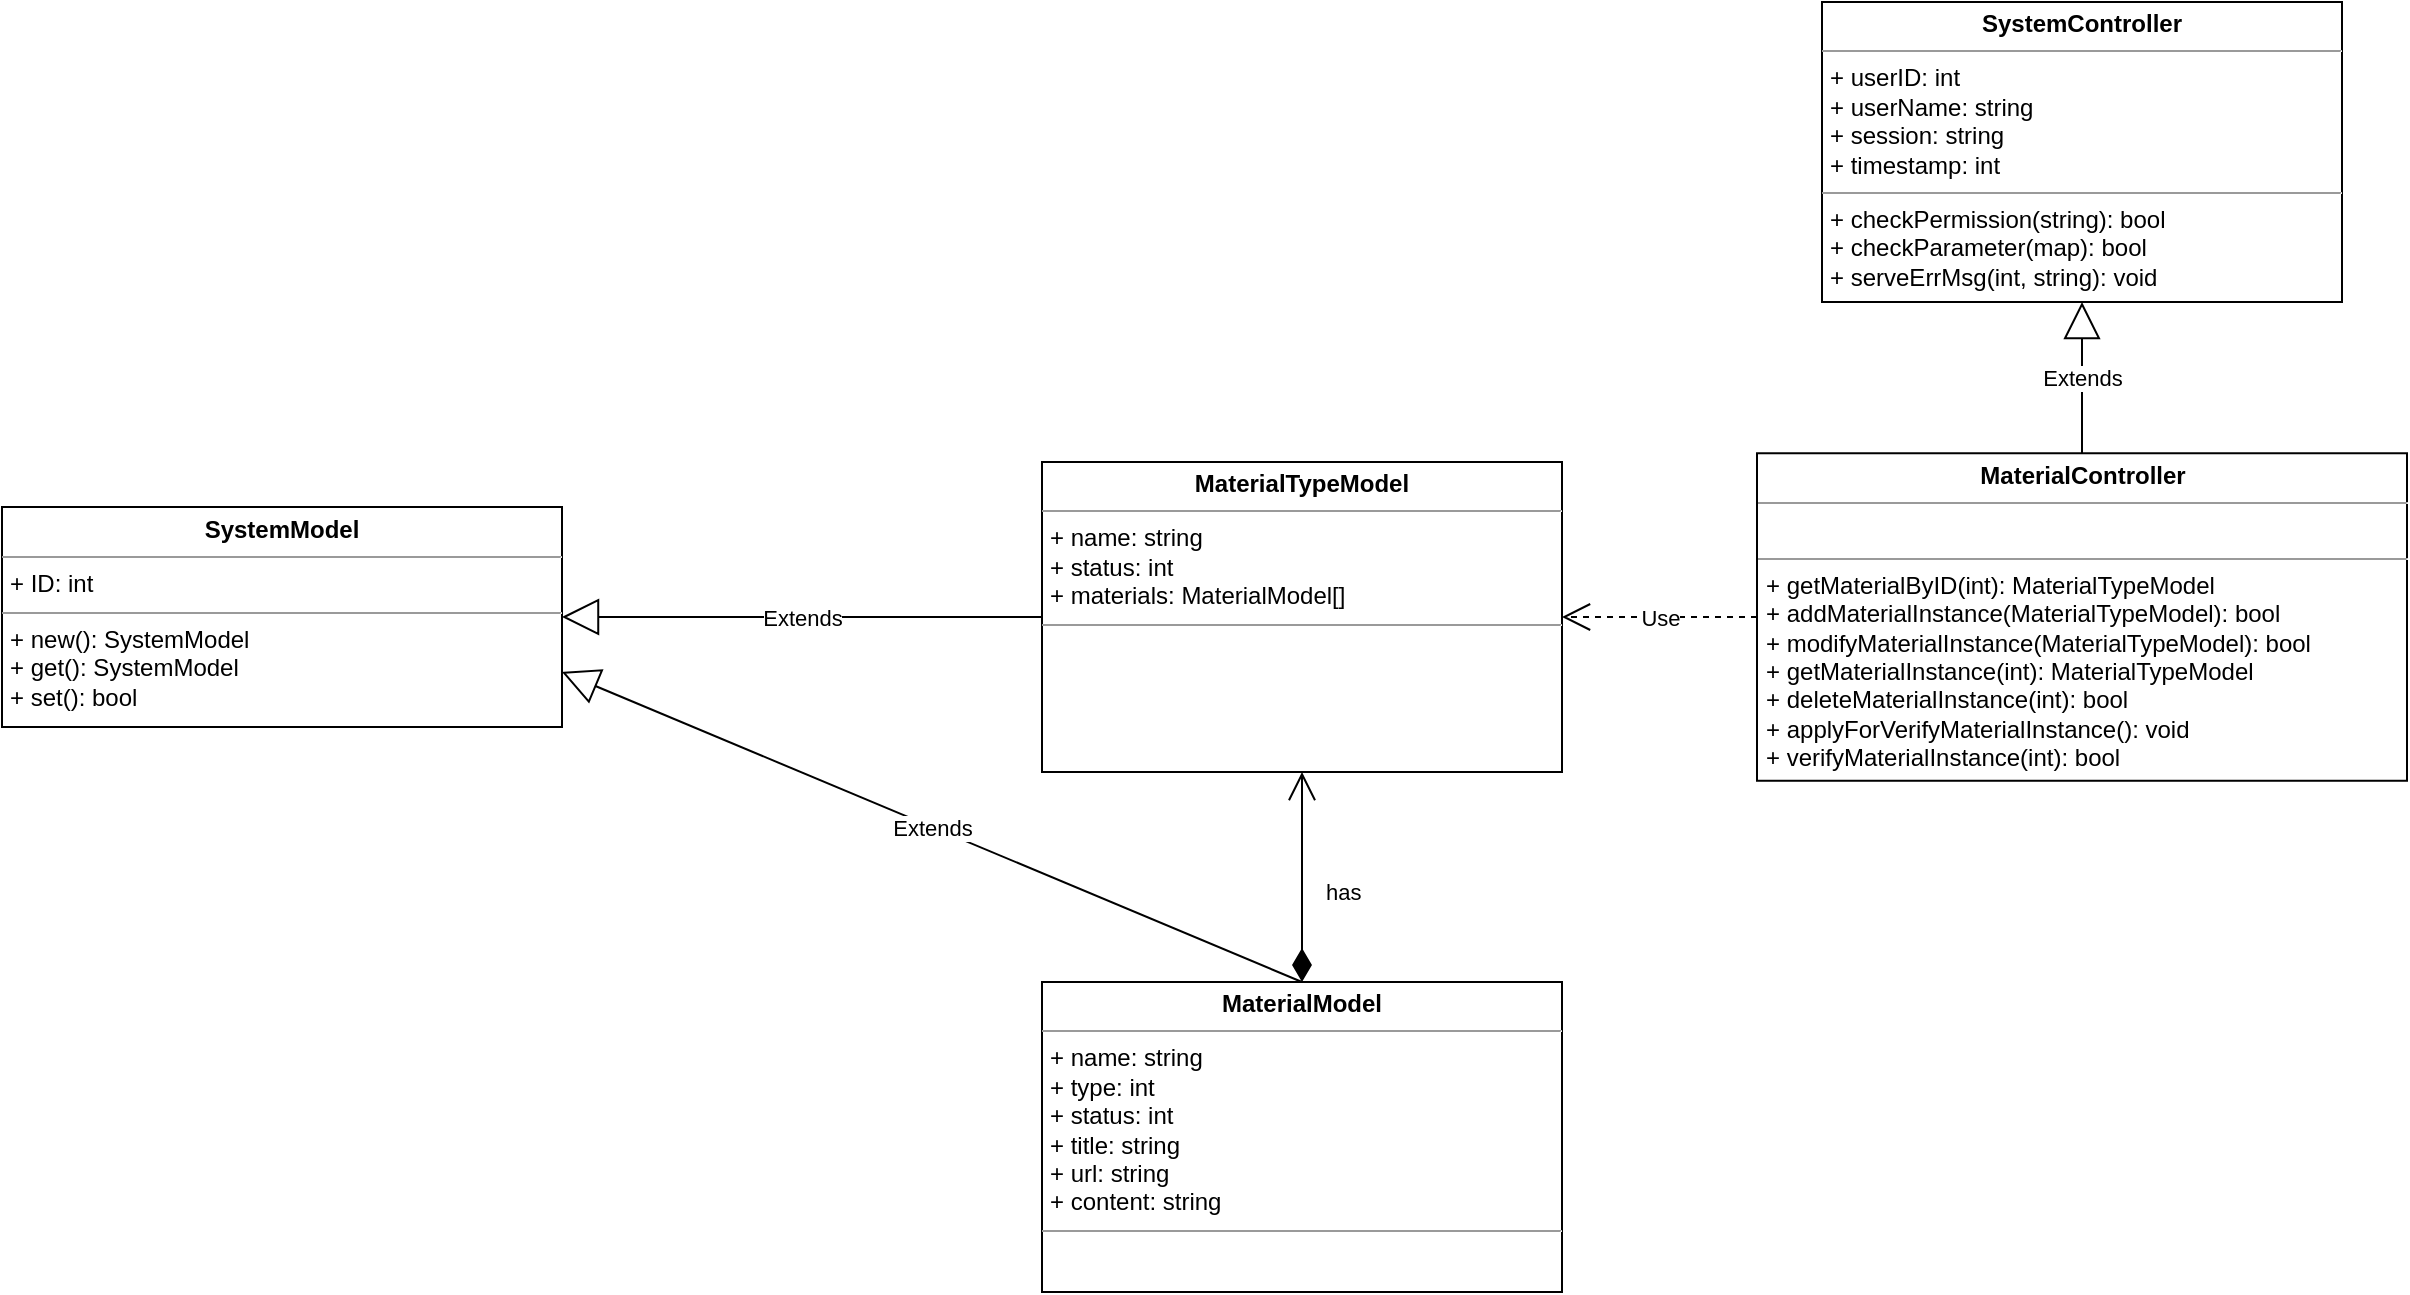 <mxfile version="14.9.6" type="github">
  <diagram id="eNwvmtfnUTwQ2Sefj3YD" name="Page-1">
    <mxGraphModel dx="2253" dy="737" grid="1" gridSize="10" guides="1" tooltips="1" connect="1" arrows="1" fold="1" page="1" pageScale="1" pageWidth="827" pageHeight="1169" math="0" shadow="0">
      <root>
        <mxCell id="0" />
        <mxCell id="1" parent="0" />
        <mxCell id="HOZdnpOeCfYpGoQ59FNz-10" value="&lt;p style=&quot;margin: 0px ; margin-top: 4px ; text-align: center&quot;&gt;&lt;b&gt;MaterialController&lt;/b&gt;&lt;/p&gt;&lt;hr size=&quot;1&quot;&gt;&lt;p style=&quot;margin: 0px ; margin-left: 4px&quot;&gt;&lt;br&gt;&lt;/p&gt;&lt;hr size=&quot;1&quot;&gt;&lt;p style=&quot;margin: 0px 0px 0px 4px&quot;&gt;+ getMaterialByID(int):&amp;nbsp;MaterialTypeModel&lt;/p&gt;&lt;p style=&quot;margin: 0px 0px 0px 4px&quot;&gt;+ addMaterialInstance(MaterialTypeModel): bool&lt;br&gt;&lt;/p&gt;&lt;p style=&quot;margin: 0px 0px 0px 4px&quot;&gt;+ modifyMaterialInstance(MaterialTypeModel): bool&lt;/p&gt;&lt;p style=&quot;margin: 0px 0px 0px 4px&quot;&gt;+ getMaterialInstance(int):&amp;nbsp;MaterialTypeModel&lt;/p&gt;&lt;p style=&quot;margin: 0px 0px 0px 4px&quot;&gt;+ deleteMaterialInstance(int): bool&lt;/p&gt;&lt;p style=&quot;margin: 0px 0px 0px 4px&quot;&gt;+ applyForVerifyMaterialInstance(): void&lt;/p&gt;&lt;p style=&quot;margin: 0px 0px 0px 4px&quot;&gt;+ verifyMaterialInstance(int): bool&lt;/p&gt;&lt;p style=&quot;margin: 0px 0px 0px 4px&quot;&gt;&lt;br&gt;&lt;/p&gt;" style="verticalAlign=top;align=left;overflow=fill;fontSize=12;fontFamily=Helvetica;html=1;" parent="1" vertex="1">
          <mxGeometry x="347.5" y="455.63" width="325" height="163.75" as="geometry" />
        </mxCell>
        <mxCell id="HOZdnpOeCfYpGoQ59FNz-11" value="&lt;p style=&quot;margin: 0px ; margin-top: 4px ; text-align: center&quot;&gt;&lt;b&gt;SystemController&lt;/b&gt;&lt;/p&gt;&lt;hr size=&quot;1&quot;&gt;&lt;p style=&quot;margin: 0px ; margin-left: 4px&quot;&gt;+ userID: int&lt;/p&gt;&lt;p style=&quot;margin: 0px ; margin-left: 4px&quot;&gt;+ userName: string&lt;/p&gt;&lt;p style=&quot;margin: 0px ; margin-left: 4px&quot;&gt;+ session: string&lt;/p&gt;&lt;p style=&quot;margin: 0px ; margin-left: 4px&quot;&gt;+ timestamp: int&lt;br&gt;&lt;/p&gt;&lt;hr size=&quot;1&quot;&gt;&lt;p style=&quot;margin: 0px ; margin-left: 4px&quot;&gt;+ checkPermission(string): bool&lt;/p&gt;&lt;p style=&quot;margin: 0px ; margin-left: 4px&quot;&gt;+ checkParameter(map): bool&lt;/p&gt;&lt;p style=&quot;margin: 0px ; margin-left: 4px&quot;&gt;+ serveErrMsg(int, string): void&lt;/p&gt;" style="verticalAlign=top;align=left;overflow=fill;fontSize=12;fontFamily=Helvetica;html=1;" parent="1" vertex="1">
          <mxGeometry x="380" y="230" width="260" height="150" as="geometry" />
        </mxCell>
        <mxCell id="HOZdnpOeCfYpGoQ59FNz-12" value="Extends" style="endArrow=block;endSize=16;endFill=0;html=1;entryX=0.5;entryY=1;entryDx=0;entryDy=0;" parent="1" source="HOZdnpOeCfYpGoQ59FNz-10" target="HOZdnpOeCfYpGoQ59FNz-11" edge="1">
          <mxGeometry width="160" relative="1" as="geometry">
            <mxPoint x="460" y="190" as="sourcePoint" />
            <mxPoint x="460" y="310" as="targetPoint" />
          </mxGeometry>
        </mxCell>
        <mxCell id="HOZdnpOeCfYpGoQ59FNz-20" value="&lt;p style=&quot;margin: 0px ; margin-top: 4px ; text-align: center&quot;&gt;&lt;b&gt;SystemModel&lt;/b&gt;&lt;/p&gt;&lt;hr size=&quot;1&quot;&gt;&lt;p style=&quot;margin: 0px ; margin-left: 4px&quot;&gt;+ ID: int&lt;br&gt;&lt;/p&gt;&lt;hr size=&quot;1&quot;&gt;&lt;p style=&quot;margin: 0px ; margin-left: 4px&quot;&gt;+ new(): SystemModel&lt;br&gt;&lt;/p&gt;&lt;p style=&quot;margin: 0px ; margin-left: 4px&quot;&gt;+ get(): SystemModel&lt;/p&gt;&lt;p style=&quot;margin: 0px ; margin-left: 4px&quot;&gt;+ set(): bool&lt;/p&gt;&lt;p style=&quot;margin: 0px ; margin-left: 4px&quot;&gt;&amp;nbsp;&lt;/p&gt;" style="verticalAlign=top;align=left;overflow=fill;fontSize=12;fontFamily=Helvetica;html=1;" parent="1" vertex="1">
          <mxGeometry x="-530" y="482.5" width="280" height="110" as="geometry" />
        </mxCell>
        <mxCell id="HOZdnpOeCfYpGoQ59FNz-22" value="&lt;p style=&quot;margin: 0px ; margin-top: 4px ; text-align: center&quot;&gt;&lt;b&gt;MaterialTypeModel&lt;/b&gt;&lt;/p&gt;&lt;hr size=&quot;1&quot;&gt;&lt;p style=&quot;margin: 0px ; margin-left: 4px&quot;&gt;&lt;span&gt;+ name: string&lt;/span&gt;&lt;/p&gt;&lt;p style=&quot;margin: 0px ; margin-left: 4px&quot;&gt;+ status: int&lt;/p&gt;&lt;p style=&quot;margin: 0px ; margin-left: 4px&quot;&gt;+ materials: MaterialModel[]&lt;/p&gt;&lt;hr size=&quot;1&quot;&gt;&lt;p style=&quot;margin: 0px ; margin-left: 4px&quot;&gt;&lt;br&gt;&lt;/p&gt;" style="verticalAlign=top;align=left;overflow=fill;fontSize=12;fontFamily=Helvetica;html=1;" parent="1" vertex="1">
          <mxGeometry x="-10" y="460" width="260" height="155" as="geometry" />
        </mxCell>
        <mxCell id="HOZdnpOeCfYpGoQ59FNz-23" value="Extends" style="endArrow=block;endSize=16;endFill=0;html=1;entryX=1;entryY=0.5;entryDx=0;entryDy=0;" parent="1" source="HOZdnpOeCfYpGoQ59FNz-22" target="HOZdnpOeCfYpGoQ59FNz-20" edge="1">
          <mxGeometry width="160" relative="1" as="geometry">
            <mxPoint x="-240" y="222.5" as="sourcePoint" />
            <mxPoint x="-240" y="222.5" as="targetPoint" />
          </mxGeometry>
        </mxCell>
        <mxCell id="HOZdnpOeCfYpGoQ59FNz-25" value="&lt;p style=&quot;margin: 0px ; margin-top: 4px ; text-align: center&quot;&gt;&lt;b&gt;MaterialModel&lt;/b&gt;&lt;/p&gt;&lt;hr size=&quot;1&quot;&gt;&lt;p style=&quot;margin: 0px ; margin-left: 4px&quot;&gt;&lt;span&gt;+ name: string&lt;/span&gt;&lt;/p&gt;&lt;p style=&quot;margin: 0px ; margin-left: 4px&quot;&gt;+ type: int&lt;/p&gt;&lt;p style=&quot;margin: 0px ; margin-left: 4px&quot;&gt;+ status: int&lt;/p&gt;&lt;p style=&quot;margin: 0px ; margin-left: 4px&quot;&gt;+ title: string&lt;/p&gt;&lt;p style=&quot;margin: 0px ; margin-left: 4px&quot;&gt;+ url: string&lt;/p&gt;&lt;p style=&quot;margin: 0px ; margin-left: 4px&quot;&gt;+ content: string&lt;/p&gt;&lt;hr size=&quot;1&quot;&gt;&lt;p style=&quot;margin: 0px ; margin-left: 4px&quot;&gt;&lt;br&gt;&lt;/p&gt;" style="verticalAlign=top;align=left;overflow=fill;fontSize=12;fontFamily=Helvetica;html=1;" parent="1" vertex="1">
          <mxGeometry x="-10" y="720" width="260" height="155" as="geometry" />
        </mxCell>
        <mxCell id="HOZdnpOeCfYpGoQ59FNz-27" value="has" style="endArrow=open;html=1;endSize=12;startArrow=diamondThin;startSize=14;startFill=1;edgeStyle=orthogonalEdgeStyle;align=left;verticalAlign=bottom;entryX=0.5;entryY=1;entryDx=0;entryDy=0;exitX=0.5;exitY=0;exitDx=0;exitDy=0;" parent="1" source="HOZdnpOeCfYpGoQ59FNz-25" target="HOZdnpOeCfYpGoQ59FNz-22" edge="1">
          <mxGeometry x="-0.306" y="-10" relative="1" as="geometry">
            <mxPoint x="-500" y="462" as="sourcePoint" />
            <mxPoint x="-420" y="462" as="targetPoint" />
            <mxPoint as="offset" />
          </mxGeometry>
        </mxCell>
        <mxCell id="HOZdnpOeCfYpGoQ59FNz-29" value="Extends" style="endArrow=block;endSize=16;endFill=0;html=1;entryX=1;entryY=0.75;entryDx=0;entryDy=0;exitX=0.5;exitY=0;exitDx=0;exitDy=0;" parent="1" source="HOZdnpOeCfYpGoQ59FNz-25" target="HOZdnpOeCfYpGoQ59FNz-20" edge="1">
          <mxGeometry width="160" relative="1" as="geometry">
            <mxPoint x="-610" y="373.652" as="sourcePoint" />
            <mxPoint x="-426.5" y="280" as="targetPoint" />
          </mxGeometry>
        </mxCell>
        <mxCell id="HOZdnpOeCfYpGoQ59FNz-30" value="Use" style="endArrow=open;endSize=12;dashed=1;html=1;exitX=0;exitY=0.5;exitDx=0;exitDy=0;entryX=1;entryY=0.5;entryDx=0;entryDy=0;" parent="1" source="HOZdnpOeCfYpGoQ59FNz-10" target="HOZdnpOeCfYpGoQ59FNz-22" edge="1">
          <mxGeometry width="160" relative="1" as="geometry">
            <mxPoint x="320" y="592.5" as="sourcePoint" />
            <mxPoint x="240" y="362.5" as="targetPoint" />
          </mxGeometry>
        </mxCell>
      </root>
    </mxGraphModel>
  </diagram>
</mxfile>
